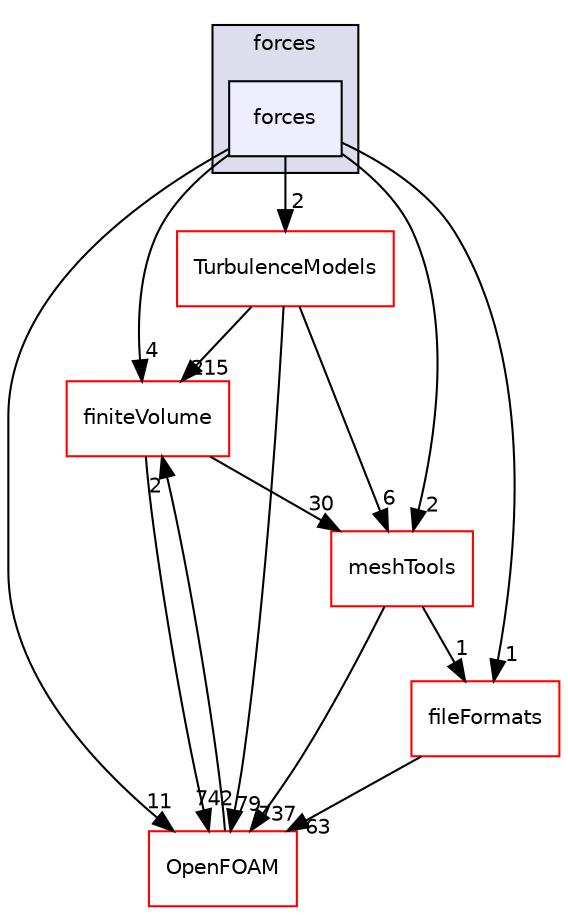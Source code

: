 digraph "src/postProcessing/functionObjects/forces/forces" {
  bgcolor=transparent;
  compound=true
  node [ fontsize="10", fontname="Helvetica"];
  edge [ labelfontsize="10", labelfontname="Helvetica"];
  subgraph clusterdir_a19a54c8c5640a4bc0eca585ac0ed5cc {
    graph [ bgcolor="#ddddee", pencolor="black", label="forces" fontname="Helvetica", fontsize="10", URL="dir_a19a54c8c5640a4bc0eca585ac0ed5cc.html"]
  dir_e58326d73578da813b0de2fb97bdb571 [shape=box, label="forces", style="filled", fillcolor="#eeeeff", pencolor="black", URL="dir_e58326d73578da813b0de2fb97bdb571.html"];
  }
  dir_9bd15774b555cf7259a6fa18f99fe99b [shape=box label="finiteVolume" color="red" URL="dir_9bd15774b555cf7259a6fa18f99fe99b.html"];
  dir_ae30ad0bef50cf391b24c614251bb9fd [shape=box label="meshTools" color="red" URL="dir_ae30ad0bef50cf391b24c614251bb9fd.html"];
  dir_b05602f37bb521a7142c0a3e200b5f35 [shape=box label="fileFormats" color="red" URL="dir_b05602f37bb521a7142c0a3e200b5f35.html"];
  dir_1eda626aeac0f0ad2848c36acaa5d501 [shape=box label="TurbulenceModels" color="red" URL="dir_1eda626aeac0f0ad2848c36acaa5d501.html"];
  dir_c5473ff19b20e6ec4dfe5c310b3778a8 [shape=box label="OpenFOAM" color="red" URL="dir_c5473ff19b20e6ec4dfe5c310b3778a8.html"];
  dir_9bd15774b555cf7259a6fa18f99fe99b->dir_ae30ad0bef50cf391b24c614251bb9fd [headlabel="30", labeldistance=1.5 headhref="dir_000894_001746.html"];
  dir_9bd15774b555cf7259a6fa18f99fe99b->dir_c5473ff19b20e6ec4dfe5c310b3778a8 [headlabel="742", labeldistance=1.5 headhref="dir_000894_001892.html"];
  dir_ae30ad0bef50cf391b24c614251bb9fd->dir_b05602f37bb521a7142c0a3e200b5f35 [headlabel="1", labeldistance=1.5 headhref="dir_001746_000881.html"];
  dir_ae30ad0bef50cf391b24c614251bb9fd->dir_c5473ff19b20e6ec4dfe5c310b3778a8 [headlabel="737", labeldistance=1.5 headhref="dir_001746_001892.html"];
  dir_b05602f37bb521a7142c0a3e200b5f35->dir_c5473ff19b20e6ec4dfe5c310b3778a8 [headlabel="63", labeldistance=1.5 headhref="dir_000881_001892.html"];
  dir_1eda626aeac0f0ad2848c36acaa5d501->dir_9bd15774b555cf7259a6fa18f99fe99b [headlabel="215", labeldistance=1.5 headhref="dir_000752_000894.html"];
  dir_1eda626aeac0f0ad2848c36acaa5d501->dir_ae30ad0bef50cf391b24c614251bb9fd [headlabel="6", labeldistance=1.5 headhref="dir_000752_001746.html"];
  dir_1eda626aeac0f0ad2848c36acaa5d501->dir_c5473ff19b20e6ec4dfe5c310b3778a8 [headlabel="79", labeldistance=1.5 headhref="dir_000752_001892.html"];
  dir_e58326d73578da813b0de2fb97bdb571->dir_9bd15774b555cf7259a6fa18f99fe99b [headlabel="4", labeldistance=1.5 headhref="dir_002478_000894.html"];
  dir_e58326d73578da813b0de2fb97bdb571->dir_ae30ad0bef50cf391b24c614251bb9fd [headlabel="2", labeldistance=1.5 headhref="dir_002478_001746.html"];
  dir_e58326d73578da813b0de2fb97bdb571->dir_b05602f37bb521a7142c0a3e200b5f35 [headlabel="1", labeldistance=1.5 headhref="dir_002478_000881.html"];
  dir_e58326d73578da813b0de2fb97bdb571->dir_1eda626aeac0f0ad2848c36acaa5d501 [headlabel="2", labeldistance=1.5 headhref="dir_002478_000752.html"];
  dir_e58326d73578da813b0de2fb97bdb571->dir_c5473ff19b20e6ec4dfe5c310b3778a8 [headlabel="11", labeldistance=1.5 headhref="dir_002478_001892.html"];
  dir_c5473ff19b20e6ec4dfe5c310b3778a8->dir_9bd15774b555cf7259a6fa18f99fe99b [headlabel="2", labeldistance=1.5 headhref="dir_001892_000894.html"];
}
